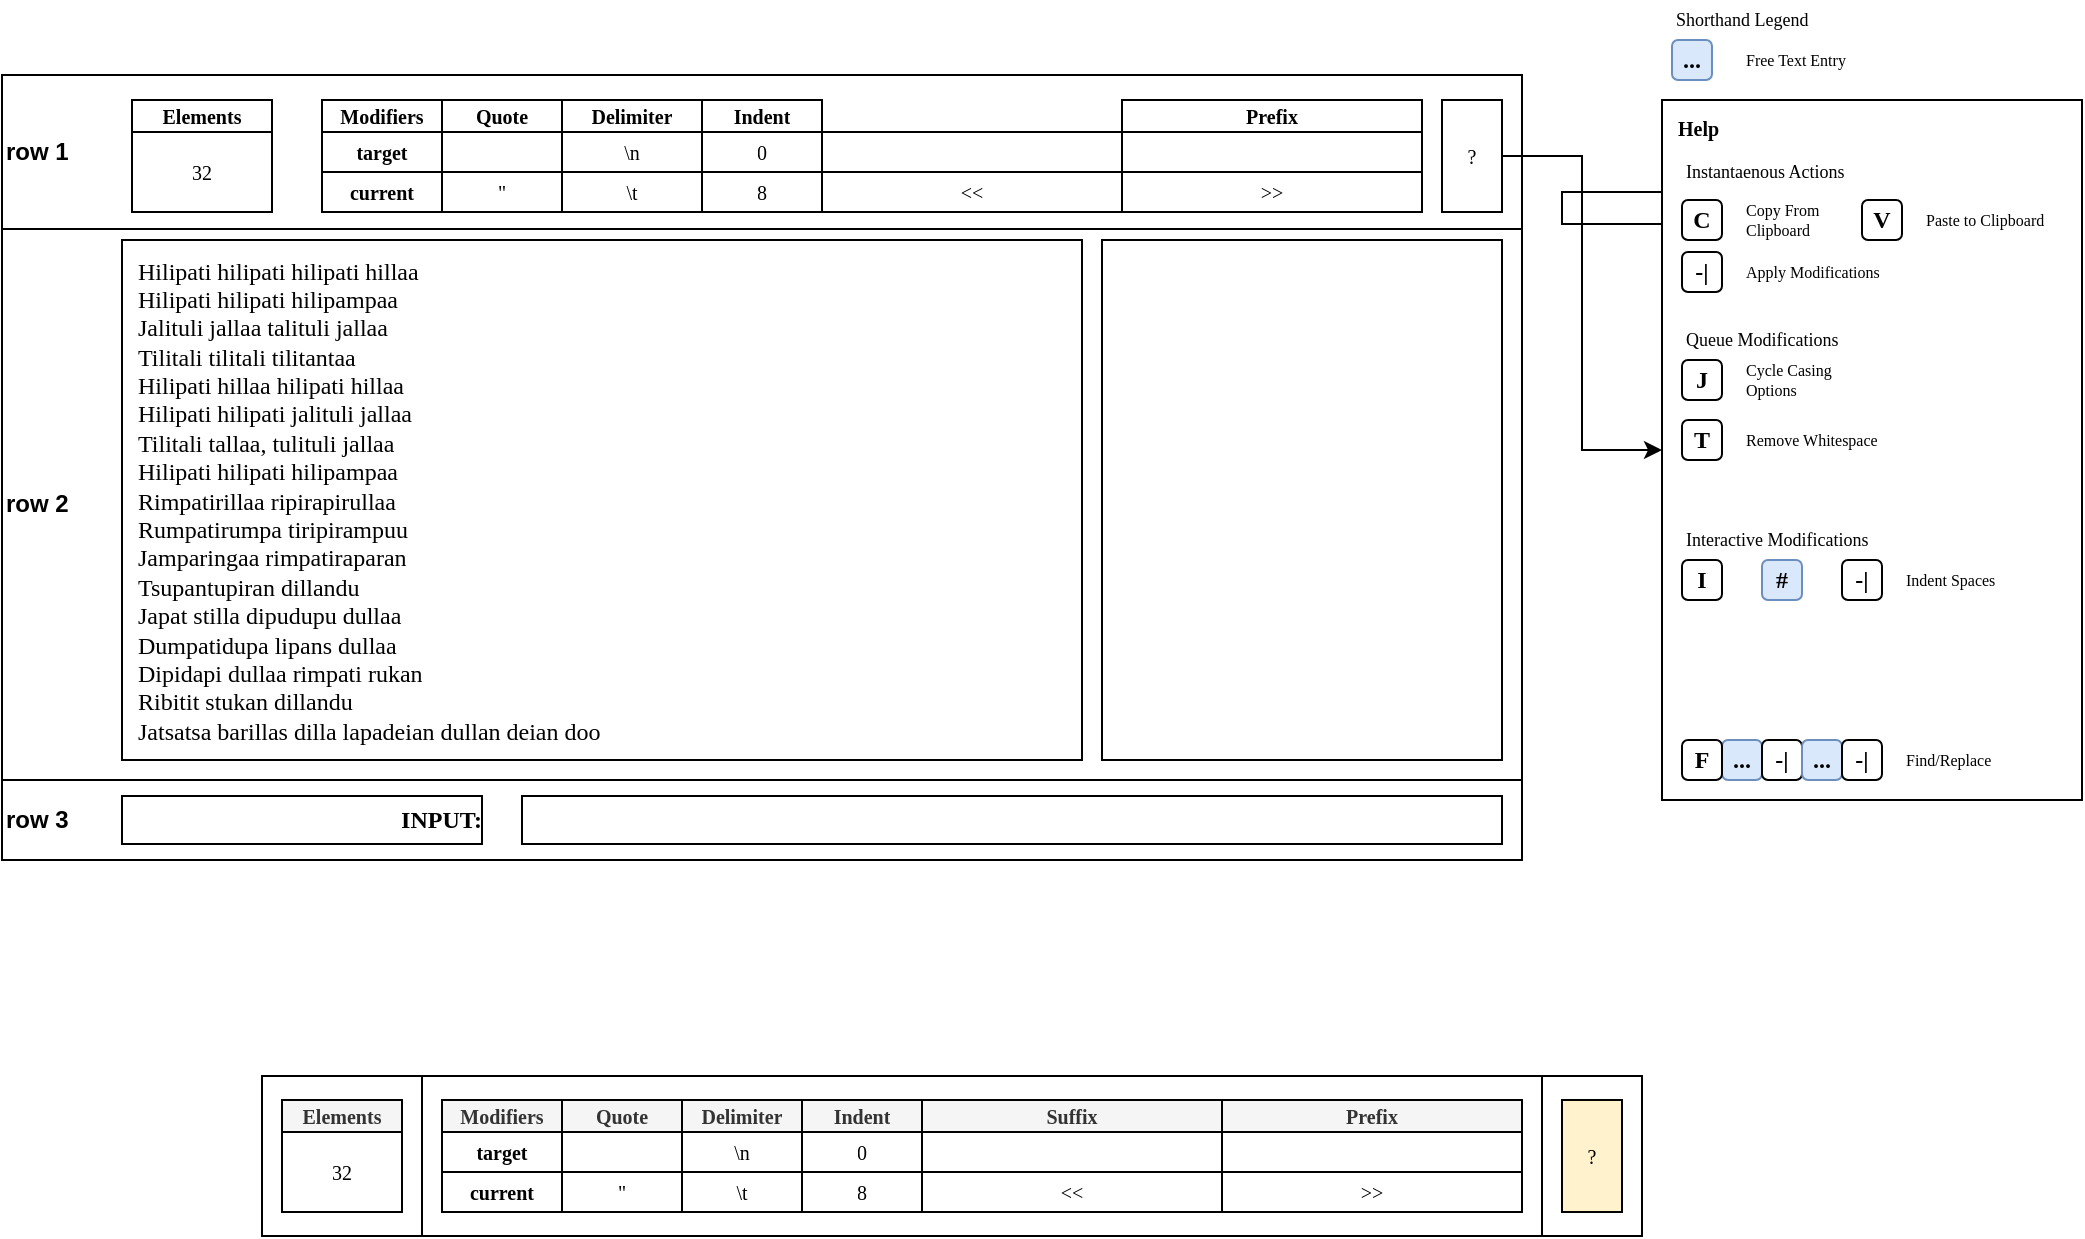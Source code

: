 <mxfile version="13.0.3" type="device"><diagram id="k0y8IG95LvbGKbLTaFu6" name="Page-1"><mxGraphModel dx="1086" dy="966" grid="1" gridSize="10" guides="1" tooltips="1" connect="1" arrows="1" fold="1" page="1" pageScale="1" pageWidth="1169" pageHeight="827" math="0" shadow="0"><root><mxCell id="0"/><mxCell id="1" parent="0"/><mxCell id="u9iGJ9_tRSara56qjmU--3" value="row 3" style="rounded=0;whiteSpace=wrap;html=1;fontStyle=1;align=left;" parent="1" vertex="1"><mxGeometry x="50" y="400" width="760" height="40" as="geometry"/></mxCell><mxCell id="u9iGJ9_tRSara56qjmU--2" value="row 2" style="rounded=0;whiteSpace=wrap;html=1;fontStyle=1;align=left;" parent="1" vertex="1"><mxGeometry x="50" y="124.5" width="760" height="275.5" as="geometry"/></mxCell><mxCell id="u9iGJ9_tRSara56qjmU--1" value="row 1" style="rounded=0;whiteSpace=wrap;html=1;fontStyle=1;align=left;" parent="1" vertex="1"><mxGeometry x="50" y="47.5" width="760" height="77" as="geometry"/></mxCell><mxCell id="itjZgn8LxhiqmSiryl7t-38" value="" style="rounded=0;whiteSpace=wrap;html=1;fontSize=10;" parent="1" vertex="1"><mxGeometry x="820" y="548" width="50" height="80" as="geometry"/></mxCell><mxCell id="itjZgn8LxhiqmSiryl7t-37" value="" style="rounded=0;whiteSpace=wrap;html=1;fontSize=10;" parent="1" vertex="1"><mxGeometry x="260" y="548" width="560" height="80" as="geometry"/></mxCell><mxCell id="itjZgn8LxhiqmSiryl7t-36" value="" style="rounded=0;whiteSpace=wrap;html=1;fontSize=10;" parent="1" vertex="1"><mxGeometry x="180" y="548" width="80" height="80" as="geometry"/></mxCell><mxCell id="HvFaE-XbzfazOaxI-buq-1" value="&lt;div style=&quot;font-size: 12px;&quot;&gt;Hilipati hilipati hilipati hillaa&lt;/div&gt;&lt;div style=&quot;font-size: 12px;&quot;&gt;Hilipati hilipati hilipampaa&lt;/div&gt;&lt;div style=&quot;font-size: 12px;&quot;&gt;Jalituli jallaa talituli jallaa&lt;/div&gt;&lt;div style=&quot;font-size: 12px;&quot;&gt;Tilitali tilitali tilitantaa&lt;/div&gt;&lt;div style=&quot;font-size: 12px;&quot;&gt;Hilipati hillaa hilipati hillaa&lt;/div&gt;&lt;div style=&quot;font-size: 12px;&quot;&gt;Hilipati hilipati jalituli jallaa&lt;/div&gt;&lt;div style=&quot;font-size: 12px;&quot;&gt;Tilitali tallaa, tulituli jallaa&lt;/div&gt;&lt;div style=&quot;font-size: 12px;&quot;&gt;Hilipati hilipati hilipampaa&lt;/div&gt;&lt;div style=&quot;font-size: 12px;&quot;&gt;Rimpatirillaa ripirapirullaa&lt;/div&gt;&lt;div style=&quot;font-size: 12px;&quot;&gt;Rumpatirumpa tiripirampuu&lt;/div&gt;&lt;div style=&quot;font-size: 12px;&quot;&gt;Jamparingaa rimpatiraparan&lt;/div&gt;&lt;div style=&quot;font-size: 12px;&quot;&gt;Tsupantupiran dillandu&lt;/div&gt;&lt;div style=&quot;font-size: 12px;&quot;&gt;Japat stilla dipudupu dullaa&lt;/div&gt;&lt;div style=&quot;font-size: 12px;&quot;&gt;Dumpatidupa lipans dullaa&lt;/div&gt;&lt;div style=&quot;font-size: 12px;&quot;&gt;Dipidapi dullaa rimpati rukan&lt;/div&gt;&lt;div style=&quot;font-size: 12px;&quot;&gt;Ribitit stukan dillandu&lt;/div&gt;&lt;div style=&quot;font-size: 12px;&quot;&gt;Jatsatsa barillas dilla lapadeian dullan deian doo&lt;/div&gt;&lt;div style=&quot;font-size: 12px;&quot;&gt;Joparimba badabadeia stulla&lt;/div&gt;&lt;div style=&quot;font-size: 12px;&quot;&gt;Laba daba daba dujan dillandu&lt;/div&gt;&lt;div style=&quot;font-size: 12px;&quot;&gt;Barillas dilla deiaduu badaba daga daga daga daga dujaduu&lt;/div&gt;&lt;div style=&quot;font-size: 12px;&quot;&gt;Badu dubi dubi dubi dejaduu&lt;/div&gt;&lt;div style=&quot;font-size: 12px;&quot;&gt;Badaba dillas dillan dejaduu&lt;/div&gt;" style="rounded=0;whiteSpace=wrap;html=1;align=left;fontFamily=Hack;verticalAlign=middle;spacing=8;spacingLeft=0;overflow=hidden;fontSize=12;" parent="1" vertex="1"><mxGeometry x="110" y="130" width="480" height="260" as="geometry"/></mxCell><mxCell id="HvFaE-XbzfazOaxI-buq-2" value="" style="rounded=0;whiteSpace=wrap;html=1;align=left;fontFamily=Hack;verticalAlign=top;spacing=4;spacingLeft=4;overflow=hidden;fontSize=12;" parent="1" vertex="1"><mxGeometry x="600" y="130" width="200" height="260" as="geometry"/></mxCell><mxCell id="HvFaE-XbzfazOaxI-buq-3" value="INPUT:" style="rounded=0;whiteSpace=wrap;html=1;align=right;fontFamily=Proxima Nova;verticalAlign=middle;spacing=0;spacingLeft=0;overflow=hidden;fontSize=12;fontStyle=1" parent="1" vertex="1"><mxGeometry x="110" y="408" width="180" height="24" as="geometry"/></mxCell><mxCell id="HvFaE-XbzfazOaxI-buq-6" value="" style="rounded=0;whiteSpace=wrap;html=1;align=left;fontFamily=Hack;verticalAlign=top;spacing=4;spacingLeft=4;overflow=hidden;fontSize=12;" parent="1" vertex="1"><mxGeometry x="310" y="408" width="490" height="24" as="geometry"/></mxCell><mxCell id="HvFaE-XbzfazOaxI-buq-38" value="current" style="rounded=0;whiteSpace=wrap;html=1;align=center;fontFamily=Proxima Nova;verticalAlign=middle;spacing=0;spacingLeft=0;overflow=hidden;fontSize=10;fontStyle=1" parent="1" vertex="1"><mxGeometry x="210" y="96" width="60" height="20" as="geometry"/></mxCell><mxCell id="HvFaE-XbzfazOaxI-buq-39" value="target" style="rounded=0;whiteSpace=wrap;html=1;align=center;fontFamily=Proxima Nova;verticalAlign=middle;spacing=0;spacingLeft=0;overflow=hidden;fontSize=10;fontStyle=1" parent="1" vertex="1"><mxGeometry x="210" y="76" width="60" height="20" as="geometry"/></mxCell><mxCell id="HvFaE-XbzfazOaxI-buq-40" value="&quot;" style="rounded=0;whiteSpace=wrap;html=1;align=center;fontFamily=Hack;verticalAlign=middle;spacing=0;spacingLeft=0;overflow=hidden;fontSize=10;" parent="1" vertex="1"><mxGeometry x="270" y="96" width="60" height="20" as="geometry"/></mxCell><mxCell id="HvFaE-XbzfazOaxI-buq-41" value="" style="rounded=0;whiteSpace=wrap;html=1;align=center;fontFamily=Hack;verticalAlign=middle;spacing=0;spacingLeft=0;overflow=hidden;fontSize=10;" parent="1" vertex="1"><mxGeometry x="270" y="76" width="60" height="20" as="geometry"/></mxCell><mxCell id="HvFaE-XbzfazOaxI-buq-42" value="\t" style="rounded=0;whiteSpace=wrap;html=1;align=center;fontFamily=Hack;verticalAlign=middle;spacing=0;spacingLeft=0;overflow=hidden;fontSize=10;" parent="1" vertex="1"><mxGeometry x="330" y="96" width="70" height="20" as="geometry"/></mxCell><mxCell id="HvFaE-XbzfazOaxI-buq-43" value="\n" style="rounded=0;whiteSpace=wrap;html=1;align=center;fontFamily=Hack;verticalAlign=middle;spacing=0;spacingLeft=0;overflow=hidden;fontSize=10;" parent="1" vertex="1"><mxGeometry x="330" y="76" width="70" height="20" as="geometry"/></mxCell><mxCell id="HvFaE-XbzfazOaxI-buq-44" value="&amp;lt;&amp;lt;" style="rounded=0;whiteSpace=wrap;html=1;align=center;fontFamily=Hack;verticalAlign=middle;spacing=0;spacingLeft=0;overflow=hidden;fontSize=10;" parent="1" vertex="1"><mxGeometry x="460" y="96" width="150" height="20" as="geometry"/></mxCell><mxCell id="HvFaE-XbzfazOaxI-buq-45" value="" style="rounded=0;whiteSpace=wrap;html=1;align=center;fontFamily=Hack;verticalAlign=middle;spacing=0;spacingLeft=0;overflow=hidden;fontSize=10;" parent="1" vertex="1"><mxGeometry x="460" y="76" width="150" height="20" as="geometry"/></mxCell><mxCell id="HvFaE-XbzfazOaxI-buq-46" value="Quote" style="rounded=0;whiteSpace=wrap;html=1;align=center;fontFamily=Proxima Nova;verticalAlign=middle;spacing=0;spacingLeft=0;overflow=hidden;fontSize=10;fontStyle=1" parent="1" vertex="1"><mxGeometry x="270" y="60" width="60" height="16" as="geometry"/></mxCell><mxCell id="HvFaE-XbzfazOaxI-buq-47" value="Delimiter" style="rounded=0;whiteSpace=wrap;html=1;align=center;fontFamily=Proxima Nova;verticalAlign=middle;spacing=0;spacingLeft=0;overflow=hidden;fontSize=10;fontStyle=1" parent="1" vertex="1"><mxGeometry x="330" y="60" width="70" height="16" as="geometry"/></mxCell><mxCell id="HvFaE-XbzfazOaxI-buq-48" value="Suffix" style="rounded=0;whiteSpace=wrap;html=1;align=center;fontFamily=Proxima Nova;verticalAlign=middle;spacing=0;spacingLeft=0;overflow=hidden;fontSize=10;fontStyle=1" parent="1" vertex="1"><mxGeometry x="830" y="106" width="150" height="16" as="geometry"/></mxCell><mxCell id="HvFaE-XbzfazOaxI-buq-49" value="8" style="rounded=0;whiteSpace=wrap;html=1;align=center;fontFamily=Hack;verticalAlign=middle;spacing=0;spacingLeft=0;overflow=hidden;fontSize=10;" parent="1" vertex="1"><mxGeometry x="400" y="96" width="60" height="20" as="geometry"/></mxCell><mxCell id="HvFaE-XbzfazOaxI-buq-50" value="0" style="rounded=0;whiteSpace=wrap;html=1;align=center;fontFamily=Hack;verticalAlign=middle;spacing=0;spacingLeft=0;overflow=hidden;fontSize=10;" parent="1" vertex="1"><mxGeometry x="400" y="76" width="60" height="20" as="geometry"/></mxCell><mxCell id="HvFaE-XbzfazOaxI-buq-52" value="Indent" style="rounded=0;whiteSpace=wrap;html=1;align=center;fontFamily=Proxima Nova;verticalAlign=middle;spacing=0;spacingLeft=0;overflow=hidden;fontSize=10;fontStyle=1" parent="1" vertex="1"><mxGeometry x="400" y="60" width="60" height="16" as="geometry"/></mxCell><mxCell id="HvFaE-XbzfazOaxI-buq-55" value="Prefix" style="rounded=0;whiteSpace=wrap;html=1;align=center;fontFamily=Proxima Nova;verticalAlign=middle;spacing=0;spacingLeft=0;overflow=hidden;fontSize=10;fontStyle=1" parent="1" vertex="1"><mxGeometry x="610" y="60" width="150" height="16" as="geometry"/></mxCell><mxCell id="HvFaE-XbzfazOaxI-buq-56" value="" style="rounded=0;whiteSpace=wrap;html=1;align=center;fontFamily=Hack;verticalAlign=middle;spacing=0;spacingLeft=0;overflow=hidden;fontSize=10;" parent="1" vertex="1"><mxGeometry x="610" y="76" width="150" height="20" as="geometry"/></mxCell><mxCell id="HvFaE-XbzfazOaxI-buq-57" value="&amp;gt;&amp;gt;" style="rounded=0;whiteSpace=wrap;html=1;align=center;fontFamily=Hack;verticalAlign=middle;spacing=0;spacingLeft=0;overflow=hidden;fontSize=10;" parent="1" vertex="1"><mxGeometry x="610" y="96" width="150" height="20" as="geometry"/></mxCell><mxCell id="HvFaE-XbzfazOaxI-buq-58" value="Elements" style="rounded=0;whiteSpace=wrap;html=1;align=center;fontFamily=Proxima Nova;verticalAlign=middle;spacing=0;spacingLeft=0;overflow=hidden;fontSize=10;fontStyle=1" parent="1" vertex="1"><mxGeometry x="115" y="60" width="70" height="16" as="geometry"/></mxCell><mxCell id="HvFaE-XbzfazOaxI-buq-59" value="32" style="rounded=0;whiteSpace=wrap;html=1;align=center;fontFamily=Hack;verticalAlign=middle;spacing=0;spacingLeft=0;overflow=hidden;fontSize=10;" parent="1" vertex="1"><mxGeometry x="115" y="76" width="70" height="40" as="geometry"/></mxCell><mxCell id="HvFaE-XbzfazOaxI-buq-61" value="Modifiers" style="rounded=0;whiteSpace=wrap;html=1;align=center;fontFamily=Proxima Nova;verticalAlign=middle;spacing=0;spacingLeft=0;overflow=hidden;fontSize=10;fontStyle=1" parent="1" vertex="1"><mxGeometry x="210" y="60" width="60" height="16" as="geometry"/></mxCell><mxCell id="HvFaE-XbzfazOaxI-buq-66" style="edgeStyle=orthogonalEdgeStyle;rounded=0;orthogonalLoop=1;jettySize=auto;html=1;exitX=1;exitY=0.5;exitDx=0;exitDy=0;fontFamily=Proxima Nova;fontSize=8;" parent="1" source="HvFaE-XbzfazOaxI-buq-64" target="HvFaE-XbzfazOaxI-buq-65" edge="1"><mxGeometry relative="1" as="geometry"/></mxCell><mxCell id="HvFaE-XbzfazOaxI-buq-64" value="?" style="rounded=0;whiteSpace=wrap;html=1;align=center;fontFamily=Hack;verticalAlign=middle;spacing=0;spacingLeft=0;overflow=hidden;fontSize=10;" parent="1" vertex="1"><mxGeometry x="770" y="60" width="30" height="56" as="geometry"/></mxCell><mxCell id="HvFaE-XbzfazOaxI-buq-65" value="Help" style="rounded=0;whiteSpace=wrap;html=1;align=left;fontFamily=Hack;verticalAlign=top;spacing=4;spacingLeft=4;overflow=hidden;fontSize=10;fontStyle=1" parent="1" vertex="1"><mxGeometry x="880" y="60" width="210" height="350" as="geometry"/></mxCell><mxCell id="HvFaE-XbzfazOaxI-buq-67" value="C" style="rounded=1;whiteSpace=wrap;html=1;fontFamily=Proxima Nova;fontSize=12;align=center;verticalAlign=middle;fontStyle=1" parent="1" vertex="1"><mxGeometry x="890" y="110" width="20" height="20" as="geometry"/></mxCell><mxCell id="HvFaE-XbzfazOaxI-buq-69" value="Copy From Clipboard" style="text;html=1;strokeColor=none;fillColor=none;align=left;verticalAlign=middle;whiteSpace=wrap;rounded=0;fontFamily=Proxima Nova;fontSize=8;" parent="1" vertex="1"><mxGeometry x="920" y="110" width="70" height="20" as="geometry"/></mxCell><mxCell id="HvFaE-XbzfazOaxI-buq-70" value="V" style="rounded=1;whiteSpace=wrap;html=1;fontFamily=Proxima Nova;fontSize=12;align=center;verticalAlign=middle;fontStyle=1" parent="1" vertex="1"><mxGeometry x="980" y="110" width="20" height="20" as="geometry"/></mxCell><mxCell id="HvFaE-XbzfazOaxI-buq-71" value="Paste to Clipboard" style="text;html=1;strokeColor=none;fillColor=none;align=left;verticalAlign=middle;whiteSpace=wrap;rounded=0;fontFamily=Proxima Nova;fontSize=8;" parent="1" vertex="1"><mxGeometry x="1010" y="110" width="70" height="20" as="geometry"/></mxCell><mxCell id="HvFaE-XbzfazOaxI-buq-74" value="J" style="rounded=1;whiteSpace=wrap;html=1;fontFamily=Proxima Nova;fontSize=12;align=center;verticalAlign=middle;fontStyle=1" parent="1" vertex="1"><mxGeometry x="890" y="190" width="20" height="20" as="geometry"/></mxCell><mxCell id="HvFaE-XbzfazOaxI-buq-75" value="Cycle Casing Options" style="text;html=1;strokeColor=none;fillColor=none;align=left;verticalAlign=middle;whiteSpace=wrap;rounded=0;fontFamily=Proxima Nova;fontSize=8;" parent="1" vertex="1"><mxGeometry x="920" y="190" width="70" height="20" as="geometry"/></mxCell><mxCell id="HvFaE-XbzfazOaxI-buq-76" value="T" style="rounded=1;whiteSpace=wrap;html=1;fontFamily=Proxima Nova;fontSize=12;align=center;verticalAlign=middle;fontStyle=1" parent="1" vertex="1"><mxGeometry x="890" y="220" width="20" height="20" as="geometry"/></mxCell><mxCell id="HvFaE-XbzfazOaxI-buq-77" value="Remove Whitespace" style="text;html=1;strokeColor=none;fillColor=none;align=left;verticalAlign=middle;whiteSpace=wrap;rounded=0;fontFamily=Proxima Nova;fontSize=8;" parent="1" vertex="1"><mxGeometry x="920" y="220" width="70" height="20" as="geometry"/></mxCell><mxCell id="HvFaE-XbzfazOaxI-buq-78" value="-|" style="rounded=1;whiteSpace=wrap;html=1;fontFamily=Proxima Nova;fontSize=12;align=center;verticalAlign=middle;fontStyle=1" parent="1" vertex="1"><mxGeometry x="890" y="136" width="20" height="20" as="geometry"/></mxCell><mxCell id="HvFaE-XbzfazOaxI-buq-79" value="Apply Modifications" style="text;html=1;strokeColor=none;fillColor=none;align=left;verticalAlign=middle;whiteSpace=wrap;rounded=0;fontFamily=Proxima Nova;fontSize=8;" parent="1" vertex="1"><mxGeometry x="920" y="136" width="70" height="20" as="geometry"/></mxCell><mxCell id="HvFaE-XbzfazOaxI-buq-81" value="Instantaenous Actions" style="text;html=1;strokeColor=none;fillColor=none;align=left;verticalAlign=middle;whiteSpace=wrap;rounded=0;fontFamily=Proxima Nova;fontSize=9;" parent="1" vertex="1"><mxGeometry x="890" y="86" width="140" height="20" as="geometry"/></mxCell><mxCell id="HvFaE-XbzfazOaxI-buq-82" value="Queue Modifications" style="text;html=1;strokeColor=none;fillColor=none;align=left;verticalAlign=middle;whiteSpace=wrap;rounded=0;fontFamily=Proxima Nova;fontSize=9;" parent="1" vertex="1"><mxGeometry x="890" y="170" width="140" height="20" as="geometry"/></mxCell><mxCell id="HvFaE-XbzfazOaxI-buq-83" value="Interactive Modifications" style="text;html=1;strokeColor=none;fillColor=none;align=left;verticalAlign=middle;whiteSpace=wrap;rounded=0;fontFamily=Proxima Nova;fontSize=9;" parent="1" vertex="1"><mxGeometry x="890" y="270" width="140" height="20" as="geometry"/></mxCell><mxCell id="HvFaE-XbzfazOaxI-buq-84" value="#" style="rounded=1;whiteSpace=wrap;html=1;fontFamily=Proxima Nova;fontSize=12;align=center;verticalAlign=middle;fontStyle=1;fillColor=#dae8fc;strokeColor=#6c8ebf;" parent="1" vertex="1"><mxGeometry x="930" y="290" width="20" height="20" as="geometry"/></mxCell><mxCell id="HvFaE-XbzfazOaxI-buq-88" value="-|" style="rounded=1;whiteSpace=wrap;html=1;fontFamily=Proxima Nova;fontSize=12;align=center;verticalAlign=middle;fontStyle=1" parent="1" vertex="1"><mxGeometry x="970" y="290" width="20" height="20" as="geometry"/></mxCell><mxCell id="HvFaE-XbzfazOaxI-buq-89" value="I" style="rounded=1;whiteSpace=wrap;html=1;fontFamily=Proxima Nova;fontSize=12;align=center;verticalAlign=middle;fontStyle=1" parent="1" vertex="1"><mxGeometry x="890" y="290" width="20" height="20" as="geometry"/></mxCell><mxCell id="HvFaE-XbzfazOaxI-buq-90" value="Indent Spaces" style="text;html=1;strokeColor=none;fillColor=none;align=left;verticalAlign=middle;whiteSpace=wrap;rounded=0;fontFamily=Proxima Nova;fontSize=8;" parent="1" vertex="1"><mxGeometry x="1000" y="290" width="70" height="20" as="geometry"/></mxCell><mxCell id="HvFaE-XbzfazOaxI-buq-91" value="..." style="rounded=1;whiteSpace=wrap;html=1;fontFamily=Proxima Nova;fontSize=12;align=center;verticalAlign=middle;fontStyle=1;fillColor=#dae8fc;strokeColor=#6c8ebf;" parent="1" vertex="1"><mxGeometry x="910" y="380" width="20" height="20" as="geometry"/></mxCell><mxCell id="HvFaE-XbzfazOaxI-buq-92" value="-|" style="rounded=1;whiteSpace=wrap;html=1;fontFamily=Proxima Nova;fontSize=12;align=center;verticalAlign=middle;fontStyle=1" parent="1" vertex="1"><mxGeometry x="930" y="380" width="20" height="20" as="geometry"/></mxCell><mxCell id="HvFaE-XbzfazOaxI-buq-93" value="F" style="rounded=1;whiteSpace=wrap;html=1;fontFamily=Proxima Nova;fontSize=12;align=center;verticalAlign=middle;fontStyle=1" parent="1" vertex="1"><mxGeometry x="890" y="380" width="20" height="20" as="geometry"/></mxCell><mxCell id="HvFaE-XbzfazOaxI-buq-94" value="Find/Replace" style="text;html=1;strokeColor=none;fillColor=none;align=left;verticalAlign=middle;whiteSpace=wrap;rounded=0;fontFamily=Proxima Nova;fontSize=8;" parent="1" vertex="1"><mxGeometry x="1000" y="380" width="70" height="20" as="geometry"/></mxCell><mxCell id="HvFaE-XbzfazOaxI-buq-95" value="..." style="rounded=1;whiteSpace=wrap;html=1;fontFamily=Proxima Nova;fontSize=12;align=center;verticalAlign=middle;fontStyle=1;fillColor=#dae8fc;strokeColor=#6c8ebf;" parent="1" vertex="1"><mxGeometry x="950" y="380" width="20" height="20" as="geometry"/></mxCell><mxCell id="HvFaE-XbzfazOaxI-buq-96" value="-|" style="rounded=1;whiteSpace=wrap;html=1;fontFamily=Proxima Nova;fontSize=12;align=center;verticalAlign=middle;fontStyle=1" parent="1" vertex="1"><mxGeometry x="970" y="380" width="20" height="20" as="geometry"/></mxCell><mxCell id="HvFaE-XbzfazOaxI-buq-103" value="..." style="rounded=1;whiteSpace=wrap;html=1;fontFamily=Proxima Nova;fontSize=12;align=center;verticalAlign=middle;fontStyle=1;fillColor=#dae8fc;strokeColor=#6c8ebf;" parent="1" vertex="1"><mxGeometry x="885" y="30" width="20" height="20" as="geometry"/></mxCell><mxCell id="HvFaE-XbzfazOaxI-buq-105" value="Shorthand Legend" style="text;html=1;strokeColor=none;fillColor=none;align=left;verticalAlign=middle;whiteSpace=wrap;rounded=0;fontFamily=Proxima Nova;fontSize=9;" parent="1" vertex="1"><mxGeometry x="885" y="10" width="140" height="20" as="geometry"/></mxCell><mxCell id="HvFaE-XbzfazOaxI-buq-106" value="Free Text Entry" style="text;html=1;strokeColor=none;fillColor=none;align=left;verticalAlign=middle;whiteSpace=wrap;rounded=0;fontFamily=Proxima Nova;fontSize=8;" parent="1" vertex="1"><mxGeometry x="920" y="30" width="70" height="20" as="geometry"/></mxCell><mxCell id="itjZgn8LxhiqmSiryl7t-15" value="current" style="rounded=0;whiteSpace=wrap;html=1;align=center;fontFamily=Proxima Nova;verticalAlign=middle;spacing=0;spacingLeft=0;overflow=hidden;fontSize=10;fontStyle=1" parent="1" vertex="1"><mxGeometry x="270" y="596" width="60" height="20" as="geometry"/></mxCell><mxCell id="itjZgn8LxhiqmSiryl7t-16" value="target" style="rounded=0;whiteSpace=wrap;html=1;align=center;fontFamily=Proxima Nova;verticalAlign=middle;spacing=0;spacingLeft=0;overflow=hidden;fontSize=10;fontStyle=1" parent="1" vertex="1"><mxGeometry x="270" y="576" width="60" height="20" as="geometry"/></mxCell><mxCell id="itjZgn8LxhiqmSiryl7t-17" value="&quot;" style="rounded=0;whiteSpace=wrap;html=1;align=center;fontFamily=Hack;verticalAlign=middle;spacing=0;spacingLeft=0;overflow=hidden;fontSize=10;" parent="1" vertex="1"><mxGeometry x="330" y="596" width="60" height="20" as="geometry"/></mxCell><mxCell id="itjZgn8LxhiqmSiryl7t-18" value="" style="rounded=0;whiteSpace=wrap;html=1;align=center;fontFamily=Hack;verticalAlign=middle;spacing=0;spacingLeft=0;overflow=hidden;fontSize=10;" parent="1" vertex="1"><mxGeometry x="330" y="576" width="60" height="20" as="geometry"/></mxCell><mxCell id="itjZgn8LxhiqmSiryl7t-19" value="\t" style="rounded=0;whiteSpace=wrap;html=1;align=center;fontFamily=Hack;verticalAlign=middle;spacing=0;spacingLeft=0;overflow=hidden;fontSize=10;" parent="1" vertex="1"><mxGeometry x="390" y="596" width="60" height="20" as="geometry"/></mxCell><mxCell id="itjZgn8LxhiqmSiryl7t-20" value="\n" style="rounded=0;whiteSpace=wrap;html=1;align=center;fontFamily=Hack;verticalAlign=middle;spacing=0;spacingLeft=0;overflow=hidden;fontSize=10;" parent="1" vertex="1"><mxGeometry x="390" y="576" width="60" height="20" as="geometry"/></mxCell><mxCell id="itjZgn8LxhiqmSiryl7t-21" value="&amp;lt;&amp;lt;" style="rounded=0;whiteSpace=wrap;html=1;align=center;fontFamily=Hack;verticalAlign=middle;spacing=0;spacingLeft=0;overflow=hidden;fontSize=10;" parent="1" vertex="1"><mxGeometry x="510" y="596" width="150" height="20" as="geometry"/></mxCell><mxCell id="itjZgn8LxhiqmSiryl7t-22" value="" style="rounded=0;whiteSpace=wrap;html=1;align=center;fontFamily=Hack;verticalAlign=middle;spacing=0;spacingLeft=0;overflow=hidden;fontSize=10;" parent="1" vertex="1"><mxGeometry x="510" y="576" width="150" height="20" as="geometry"/></mxCell><mxCell id="itjZgn8LxhiqmSiryl7t-23" value="Quote" style="rounded=0;whiteSpace=wrap;html=1;align=center;fontFamily=Proxima Nova;verticalAlign=middle;spacing=0;spacingLeft=0;overflow=hidden;fontSize=10;fontStyle=1;fillColor=#f5f5f5;strokeColor=#000000;fontColor=#333333;" parent="1" vertex="1"><mxGeometry x="330" y="560" width="60" height="16" as="geometry"/></mxCell><mxCell id="itjZgn8LxhiqmSiryl7t-24" value="Delimiter" style="rounded=0;whiteSpace=wrap;html=1;align=center;fontFamily=Proxima Nova;verticalAlign=middle;spacing=0;spacingLeft=0;overflow=hidden;fontSize=10;fontStyle=1;fillColor=#f5f5f5;strokeColor=#000000;fontColor=#333333;" parent="1" vertex="1"><mxGeometry x="390" y="560" width="60" height="16" as="geometry"/></mxCell><mxCell id="itjZgn8LxhiqmSiryl7t-25" value="Suffix" style="rounded=0;whiteSpace=wrap;html=1;align=center;fontFamily=Proxima Nova;verticalAlign=middle;spacing=0;spacingLeft=0;overflow=hidden;fontSize=10;fontStyle=1;fillColor=#f5f5f5;strokeColor=#000000;fontColor=#333333;" parent="1" vertex="1"><mxGeometry x="510" y="560" width="150" height="16" as="geometry"/></mxCell><mxCell id="itjZgn8LxhiqmSiryl7t-26" value="8" style="rounded=0;whiteSpace=wrap;html=1;align=center;fontFamily=Hack;verticalAlign=middle;spacing=0;spacingLeft=0;overflow=hidden;fontSize=10;" parent="1" vertex="1"><mxGeometry x="450" y="596" width="60" height="20" as="geometry"/></mxCell><mxCell id="itjZgn8LxhiqmSiryl7t-27" value="0" style="rounded=0;whiteSpace=wrap;html=1;align=center;fontFamily=Hack;verticalAlign=middle;spacing=0;spacingLeft=0;overflow=hidden;fontSize=10;" parent="1" vertex="1"><mxGeometry x="450" y="576" width="60" height="20" as="geometry"/></mxCell><mxCell id="itjZgn8LxhiqmSiryl7t-28" value="Indent" style="rounded=0;whiteSpace=wrap;html=1;align=center;fontFamily=Proxima Nova;verticalAlign=middle;spacing=0;spacingLeft=0;overflow=hidden;fontSize=10;fontStyle=1;fillColor=#f5f5f5;strokeColor=#000000;fontColor=#333333;" parent="1" vertex="1"><mxGeometry x="450" y="560" width="60" height="16" as="geometry"/></mxCell><mxCell id="itjZgn8LxhiqmSiryl7t-29" value="Prefix" style="rounded=0;whiteSpace=wrap;html=1;align=center;fontFamily=Proxima Nova;verticalAlign=middle;spacing=0;spacingLeft=0;overflow=hidden;fontSize=10;fontStyle=1;fillColor=#f5f5f5;strokeColor=#000000;fontColor=#333333;" parent="1" vertex="1"><mxGeometry x="660" y="560" width="150" height="16" as="geometry"/></mxCell><mxCell id="itjZgn8LxhiqmSiryl7t-30" value="" style="rounded=0;whiteSpace=wrap;html=1;align=center;fontFamily=Hack;verticalAlign=middle;spacing=0;spacingLeft=0;overflow=hidden;fontSize=10;" parent="1" vertex="1"><mxGeometry x="660" y="576" width="150" height="20" as="geometry"/></mxCell><mxCell id="itjZgn8LxhiqmSiryl7t-31" value="&amp;gt;&amp;gt;" style="rounded=0;whiteSpace=wrap;html=1;align=center;fontFamily=Hack;verticalAlign=middle;spacing=0;spacingLeft=0;overflow=hidden;fontSize=10;" parent="1" vertex="1"><mxGeometry x="660" y="596" width="150" height="20" as="geometry"/></mxCell><mxCell id="itjZgn8LxhiqmSiryl7t-32" value="Elements" style="rounded=0;whiteSpace=wrap;html=1;align=center;fontFamily=Proxima Nova;verticalAlign=middle;spacing=0;spacingLeft=0;overflow=hidden;fontSize=10;fontStyle=1;fillColor=#f5f5f5;strokeColor=#000000;fontColor=#333333;" parent="1" vertex="1"><mxGeometry x="190" y="560" width="60" height="16" as="geometry"/></mxCell><mxCell id="itjZgn8LxhiqmSiryl7t-33" value="32" style="rounded=0;whiteSpace=wrap;html=1;align=center;fontFamily=Hack;verticalAlign=middle;spacing=0;spacingLeft=0;overflow=hidden;fontSize=10;" parent="1" vertex="1"><mxGeometry x="190" y="576" width="60" height="40" as="geometry"/></mxCell><mxCell id="itjZgn8LxhiqmSiryl7t-34" value="Modifiers" style="rounded=0;whiteSpace=wrap;html=1;align=center;fontFamily=Proxima Nova;verticalAlign=middle;spacing=0;spacingLeft=0;overflow=hidden;fontSize=10;fontStyle=1;fillColor=#f5f5f5;strokeColor=#000000;fontColor=#333333;" parent="1" vertex="1"><mxGeometry x="270" y="560" width="60" height="16" as="geometry"/></mxCell><mxCell id="itjZgn8LxhiqmSiryl7t-35" value="?" style="rounded=0;whiteSpace=wrap;html=1;align=center;fontFamily=Hack;verticalAlign=middle;spacing=0;spacingLeft=0;overflow=hidden;fontSize=10;fillColor=#fff2cc;strokeColor=#000000;" parent="1" vertex="1"><mxGeometry x="830" y="560" width="30" height="56" as="geometry"/></mxCell></root></mxGraphModel></diagram></mxfile>